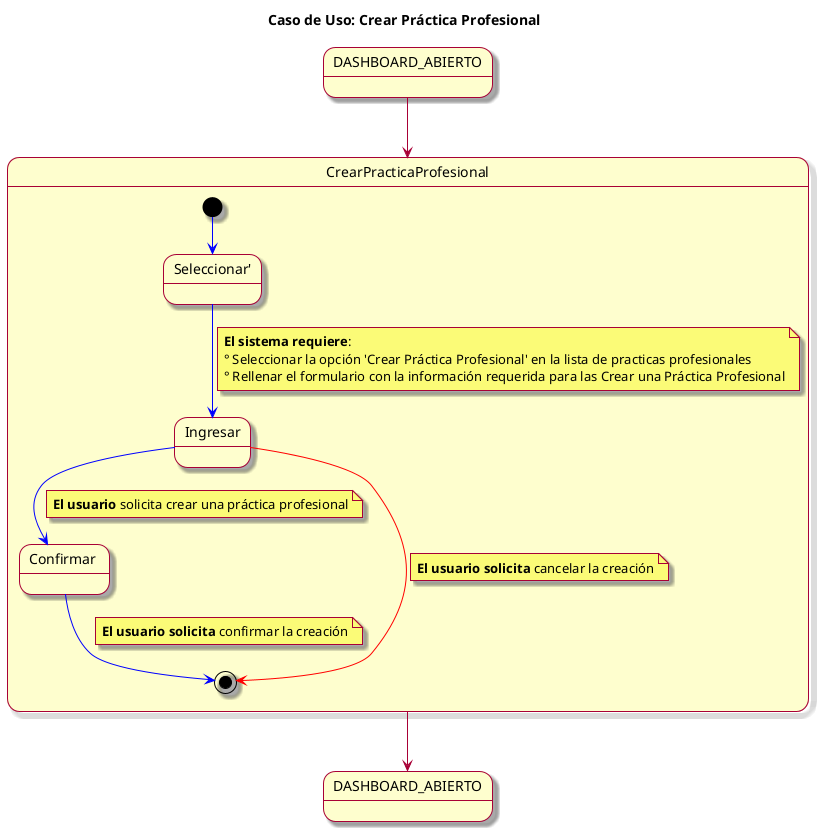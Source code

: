 @startuml
skin rose
title Caso de Uso: Crear Práctica Profesional

state "DASHBOARD_ABIERTO" as DASHBOARD_ABIERTO2

DASHBOARD_ABIERTO --> CrearPracticaProfesional
CrearPracticaProfesional --> DASHBOARD_ABIERTO2

state CrearPracticaProfesional {
  [*] -[#blue]-> seleccionarOpcionCrear
  state "Seleccionar'" as seleccionarOpcionCrear
  seleccionarOpcionCrear -[#blue]-> ingresarDetallesPractica
  note on link
    **El sistema requiere**:
    ° Seleccionar la opción 'Crear Práctica Profesional' en la lista de practicas profesionales
    ° Rellenar el formulario con la información requerida para las Crear una Práctica Profesional
  end note
  state "Ingresar" as ingresarDetallesPractica
  ingresarDetallesPractica -[#blue]-> confirmarCreacionPractica
  note on link: **El usuario** solicita crear una práctica profesional

  state "Confirmar " as confirmarCreacionPractica
  confirmarCreacionPractica -[#blue]-> [*]
  note on link: **El usuario solicita** confirmar la creación

  ingresarDetallesPractica -[#red]-> [*]
  note on link: **El usuario solicita** cancelar la creación
}
@enduml
